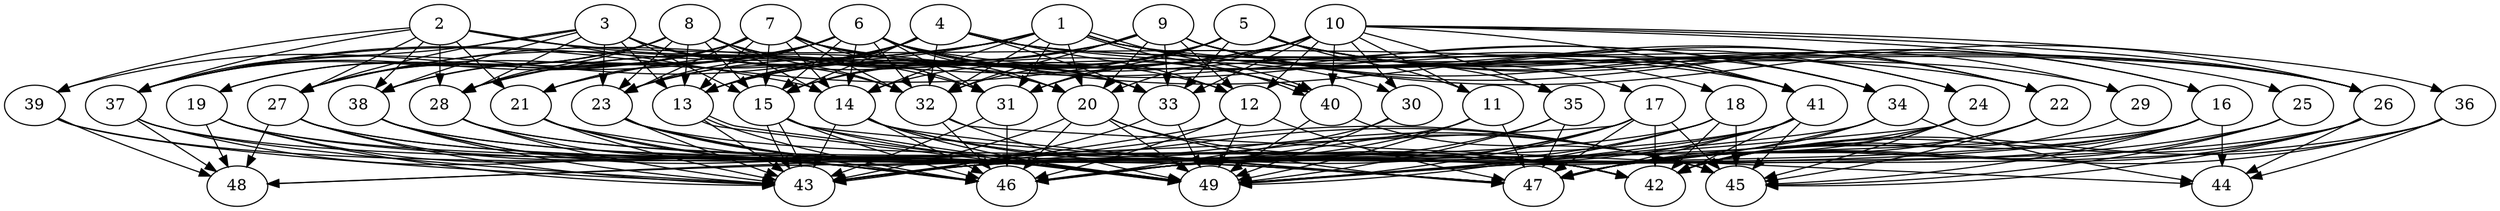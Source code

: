 // DAG (tier=3-complex, mode=compute, n=49, ccr=0.456, fat=0.760, density=0.773, regular=0.227, jump=0.229, mindata=1048576, maxdata=16777216)
// DAG automatically generated by daggen at Sun Aug 24 16:33:34 2025
// /home/ermia/Project/Environments/daggen/bin/daggen --dot --ccr 0.456 --fat 0.760 --regular 0.227 --density 0.773 --jump 0.229 --mindata 1048576 --maxdata 16777216 -n 49 
digraph G {
  1 [size="37359929150943232", alpha="0.02", expect_size="18679964575471616"]
  1 -> 13 [size ="717595091140608"]
  1 -> 14 [size ="717595091140608"]
  1 -> 20 [size ="717595091140608"]
  1 -> 22 [size ="717595091140608"]
  1 -> 24 [size ="717595091140608"]
  1 -> 26 [size ="717595091140608"]
  1 -> 27 [size ="717595091140608"]
  1 -> 28 [size ="717595091140608"]
  1 -> 31 [size ="717595091140608"]
  1 -> 32 [size ="717595091140608"]
  1 -> 37 [size ="717595091140608"]
  1 -> 40 [size ="717595091140608"]
  1 -> 40 [size ="717595091140608"]
  1 -> 41 [size ="717595091140608"]
  2 [size="271854802293072384", alpha="0.06", expect_size="135927401146536192"]
  2 -> 14 [size ="105836584108032"]
  2 -> 21 [size ="105836584108032"]
  2 -> 27 [size ="105836584108032"]
  2 -> 28 [size ="105836584108032"]
  2 -> 31 [size ="105836584108032"]
  2 -> 37 [size ="105836584108032"]
  2 -> 38 [size ="105836584108032"]
  2 -> 39 [size ="105836584108032"]
  2 -> 41 [size ="105836584108032"]
  3 [size="1159690106777370624", alpha="0.12", expect_size="579845053388685312"]
  3 -> 13 [size ="8830486315008"]
  3 -> 15 [size ="8830486315008"]
  3 -> 20 [size ="8830486315008"]
  3 -> 23 [size ="8830486315008"]
  3 -> 27 [size ="8830486315008"]
  3 -> 28 [size ="8830486315008"]
  3 -> 32 [size ="8830486315008"]
  3 -> 37 [size ="8830486315008"]
  3 -> 38 [size ="8830486315008"]
  3 -> 40 [size ="8830486315008"]
  4 [size="3109078656280237056", alpha="0.13", expect_size="1554539328140118528"]
  4 -> 12 [size ="1766138367180800"]
  4 -> 13 [size ="1766138367180800"]
  4 -> 15 [size ="1766138367180800"]
  4 -> 22 [size ="1766138367180800"]
  4 -> 23 [size ="1766138367180800"]
  4 -> 26 [size ="1766138367180800"]
  4 -> 32 [size ="1766138367180800"]
  4 -> 33 [size ="1766138367180800"]
  4 -> 34 [size ="1766138367180800"]
  4 -> 37 [size ="1766138367180800"]
  4 -> 38 [size ="1766138367180800"]
  5 [size="19488389572746805248", alpha="0.18", expect_size="9744194786373402624"]
  5 -> 11 [size ="57934948073472"]
  5 -> 13 [size ="57934948073472"]
  5 -> 14 [size ="57934948073472"]
  5 -> 15 [size ="57934948073472"]
  5 -> 16 [size ="57934948073472"]
  5 -> 24 [size ="57934948073472"]
  5 -> 29 [size ="57934948073472"]
  5 -> 31 [size ="57934948073472"]
  5 -> 32 [size ="57934948073472"]
  5 -> 33 [size ="57934948073472"]
  5 -> 34 [size ="57934948073472"]
  5 -> 37 [size ="57934948073472"]
  5 -> 41 [size ="57934948073472"]
  6 [size="2797403871666765824000", alpha="0.18", expect_size="1398701935833382912000"]
  6 -> 14 [size ="1588278906060800"]
  6 -> 15 [size ="1588278906060800"]
  6 -> 20 [size ="1588278906060800"]
  6 -> 21 [size ="1588278906060800"]
  6 -> 22 [size ="1588278906060800"]
  6 -> 23 [size ="1588278906060800"]
  6 -> 27 [size ="1588278906060800"]
  6 -> 28 [size ="1588278906060800"]
  6 -> 29 [size ="1588278906060800"]
  6 -> 30 [size ="1588278906060800"]
  6 -> 31 [size ="1588278906060800"]
  6 -> 32 [size ="1588278906060800"]
  6 -> 33 [size ="1588278906060800"]
  6 -> 35 [size ="1588278906060800"]
  6 -> 38 [size ="1588278906060800"]
  6 -> 39 [size ="1588278906060800"]
  6 -> 41 [size ="1588278906060800"]
  7 [size="1382505284992799604736", alpha="0.07", expect_size="691252642496399802368"]
  7 -> 13 [size ="992813911113728"]
  7 -> 14 [size ="992813911113728"]
  7 -> 15 [size ="992813911113728"]
  7 -> 19 [size ="992813911113728"]
  7 -> 23 [size ="992813911113728"]
  7 -> 26 [size ="992813911113728"]
  7 -> 27 [size ="992813911113728"]
  7 -> 28 [size ="992813911113728"]
  7 -> 31 [size ="992813911113728"]
  7 -> 32 [size ="992813911113728"]
  7 -> 33 [size ="992813911113728"]
  7 -> 34 [size ="992813911113728"]
  7 -> 37 [size ="992813911113728"]
  7 -> 40 [size ="992813911113728"]
  8 [size="120083938994434752", alpha="0.09", expect_size="60041969497217376"]
  8 -> 12 [size ="1982472422162432"]
  8 -> 13 [size ="1982472422162432"]
  8 -> 14 [size ="1982472422162432"]
  8 -> 15 [size ="1982472422162432"]
  8 -> 19 [size ="1982472422162432"]
  8 -> 20 [size ="1982472422162432"]
  8 -> 23 [size ="1982472422162432"]
  8 -> 27 [size ="1982472422162432"]
  8 -> 28 [size ="1982472422162432"]
  8 -> 32 [size ="1982472422162432"]
  8 -> 33 [size ="1982472422162432"]
  8 -> 37 [size ="1982472422162432"]
  9 [size="22061282726215728", alpha="0.18", expect_size="11030641363107864"]
  9 -> 12 [size ="1242223333081088"]
  9 -> 13 [size ="1242223333081088"]
  9 -> 15 [size ="1242223333081088"]
  9 -> 16 [size ="1242223333081088"]
  9 -> 17 [size ="1242223333081088"]
  9 -> 18 [size ="1242223333081088"]
  9 -> 20 [size ="1242223333081088"]
  9 -> 22 [size ="1242223333081088"]
  9 -> 23 [size ="1242223333081088"]
  9 -> 26 [size ="1242223333081088"]
  9 -> 28 [size ="1242223333081088"]
  9 -> 32 [size ="1242223333081088"]
  9 -> 33 [size ="1242223333081088"]
  10 [size="113292911894728544", alpha="0.02", expect_size="56646455947364272"]
  10 -> 11 [size ="44723704168448"]
  10 -> 12 [size ="44723704168448"]
  10 -> 20 [size ="44723704168448"]
  10 -> 21 [size ="44723704168448"]
  10 -> 25 [size ="44723704168448"]
  10 -> 26 [size ="44723704168448"]
  10 -> 27 [size ="44723704168448"]
  10 -> 30 [size ="44723704168448"]
  10 -> 31 [size ="44723704168448"]
  10 -> 33 [size ="44723704168448"]
  10 -> 35 [size ="44723704168448"]
  10 -> 36 [size ="44723704168448"]
  10 -> 40 [size ="44723704168448"]
  10 -> 41 [size ="44723704168448"]
  11 [size="1236365921550230016", alpha="0.06", expect_size="618182960775115008"]
  11 -> 43 [size ="437769373483008"]
  11 -> 46 [size ="437769373483008"]
  11 -> 47 [size ="437769373483008"]
  11 -> 49 [size ="437769373483008"]
  12 [size="632328620629800517632", alpha="0.12", expect_size="316164310314900258816"]
  12 -> 43 [size ="589366183329792"]
  12 -> 46 [size ="589366183329792"]
  12 -> 47 [size ="589366183329792"]
  12 -> 49 [size ="589366183329792"]
  13 [size="93038737841635328", alpha="0.16", expect_size="46519368920817664"]
  13 -> 43 [size ="2113261348585472"]
  13 -> 46 [size ="2113261348585472"]
  13 -> 49 [size ="2113261348585472"]
  13 -> 49 [size ="2113261348585472"]
  14 [size="705805815892555136", alpha="0.20", expect_size="352902907946277568"]
  14 -> 42 [size ="346718289788928"]
  14 -> 43 [size ="346718289788928"]
  14 -> 45 [size ="346718289788928"]
  14 -> 46 [size ="346718289788928"]
  14 -> 47 [size ="346718289788928"]
  14 -> 49 [size ="346718289788928"]
  15 [size="828434218833533568", alpha="0.06", expect_size="414217109416766784"]
  15 -> 43 [size ="378590663278592"]
  15 -> 43 [size ="378590663278592"]
  15 -> 45 [size ="378590663278592"]
  15 -> 46 [size ="378590663278592"]
  15 -> 47 [size ="378590663278592"]
  15 -> 49 [size ="378590663278592"]
  16 [size="1468879527446025601024", alpha="0.08", expect_size="734439763723012800512"]
  16 -> 42 [size ="1033746627166208"]
  16 -> 43 [size ="1033746627166208"]
  16 -> 44 [size ="1033746627166208"]
  16 -> 45 [size ="1033746627166208"]
  16 -> 48 [size ="1033746627166208"]
  16 -> 49 [size ="1033746627166208"]
  17 [size="59525120842140745728", alpha="0.05", expect_size="29762560421070372864"]
  17 -> 42 [size ="121961711665152"]
  17 -> 43 [size ="121961711665152"]
  17 -> 45 [size ="121961711665152"]
  17 -> 46 [size ="121961711665152"]
  17 -> 47 [size ="121961711665152"]
  17 -> 48 [size ="121961711665152"]
  17 -> 49 [size ="121961711665152"]
  18 [size="323274835320136512", alpha="0.13", expect_size="161637417660068256"]
  18 -> 42 [size ="215373223821312"]
  18 -> 43 [size ="215373223821312"]
  18 -> 45 [size ="215373223821312"]
  18 -> 46 [size ="215373223821312"]
  18 -> 49 [size ="215373223821312"]
  19 [size="4198292040900398", alpha="0.18", expect_size="2099146020450199"]
  19 -> 43 [size ="468969567813632"]
  19 -> 46 [size ="468969567813632"]
  19 -> 47 [size ="468969567813632"]
  19 -> 48 [size ="468969567813632"]
  19 -> 49 [size ="468969567813632"]
  20 [size="2517872666980420608", alpha="0.12", expect_size="1258936333490210304"]
  20 -> 42 [size ="937925864849408"]
  20 -> 43 [size ="937925864849408"]
  20 -> 46 [size ="937925864849408"]
  20 -> 47 [size ="937925864849408"]
  20 -> 49 [size ="937925864849408"]
  21 [size="2024947814423825408", alpha="0.18", expect_size="1012473907211912704"]
  21 -> 43 [size ="695424201523200"]
  21 -> 45 [size ="695424201523200"]
  21 -> 46 [size ="695424201523200"]
  21 -> 49 [size ="695424201523200"]
  22 [size="12632190265168840", alpha="0.00", expect_size="6316095132584420"]
  22 -> 42 [size ="987345880875008"]
  22 -> 45 [size ="987345880875008"]
  22 -> 47 [size ="987345880875008"]
  23 [size="31230898618080736", alpha="0.09", expect_size="15615449309040368"]
  23 -> 42 [size ="1496382846271488"]
  23 -> 43 [size ="1496382846271488"]
  23 -> 45 [size ="1496382846271488"]
  23 -> 46 [size ="1496382846271488"]
  23 -> 49 [size ="1496382846271488"]
  24 [size="105695168958841680", alpha="0.08", expect_size="52847584479420840"]
  24 -> 42 [size ="182711339712512"]
  24 -> 45 [size ="182711339712512"]
  24 -> 46 [size ="182711339712512"]
  24 -> 47 [size ="182711339712512"]
  24 -> 49 [size ="182711339712512"]
  25 [size="470417212914532352000", alpha="0.14", expect_size="235208606457266176000"]
  25 -> 43 [size ="483888673587200"]
  25 -> 45 [size ="483888673587200"]
  25 -> 47 [size ="483888673587200"]
  26 [size="7933775426110649", alpha="0.20", expect_size="3966887713055324"]
  26 -> 42 [size ="803834343456768"]
  26 -> 44 [size ="803834343456768"]
  26 -> 45 [size ="803834343456768"]
  26 -> 47 [size ="803834343456768"]
  26 -> 49 [size ="803834343456768"]
  27 [size="28410389190951476", alpha="0.13", expect_size="14205194595475738"]
  27 -> 42 [size ="27118725496832"]
  27 -> 43 [size ="27118725496832"]
  27 -> 46 [size ="27118725496832"]
  27 -> 47 [size ="27118725496832"]
  27 -> 48 [size ="27118725496832"]
  28 [size="164442494555080512", alpha="0.14", expect_size="82221247277540256"]
  28 -> 42 [size ="129759090573312"]
  28 -> 43 [size ="129759090573312"]
  28 -> 46 [size ="129759090573312"]
  28 -> 47 [size ="129759090573312"]
  29 [size="287320401843025084416", alpha="0.20", expect_size="143660200921512542208"]
  29 -> 42 [size ="348338088050688"]
  30 [size="2020355511522904320", alpha="0.11", expect_size="1010177755761452160"]
  30 -> 46 [size ="1257788093235200"]
  30 -> 49 [size ="1257788093235200"]
  31 [size="1394824491900137728", alpha="0.19", expect_size="697412245950068864"]
  31 -> 43 [size ="1148709169528832"]
  31 -> 46 [size ="1148709169528832"]
  32 [size="24381250026695520", alpha="0.17", expect_size="12190625013347760"]
  32 -> 44 [size ="446049667776512"]
  32 -> 46 [size ="446049667776512"]
  32 -> 49 [size ="446049667776512"]
  33 [size="20257651705466412", alpha="0.10", expect_size="10128825852733206"]
  33 -> 43 [size ="2029169118543872"]
  33 -> 49 [size ="2029169118543872"]
  34 [size="2089052873887200", alpha="0.02", expect_size="1044526436943600"]
  34 -> 44 [size ="36292473651200"]
  34 -> 46 [size ="36292473651200"]
  34 -> 47 [size ="36292473651200"]
  34 -> 49 [size ="36292473651200"]
  35 [size="175395242923346272", alpha="0.08", expect_size="87697621461673136"]
  35 -> 46 [size ="132012270682112"]
  35 -> 47 [size ="132012270682112"]
  35 -> 49 [size ="132012270682112"]
  36 [size="15126313920336172", alpha="0.02", expect_size="7563156960168086"]
  36 -> 42 [size ="1386441749823488"]
  36 -> 44 [size ="1386441749823488"]
  36 -> 46 [size ="1386441749823488"]
  36 -> 47 [size ="1386441749823488"]
  37 [size="53835294603930176", alpha="0.09", expect_size="26917647301965088"]
  37 -> 43 [size ="1153819341750272"]
  37 -> 46 [size ="1153819341750272"]
  37 -> 48 [size ="1153819341750272"]
  37 -> 49 [size ="1153819341750272"]
  38 [size="62299615616532480", alpha="0.17", expect_size="31149807808266240"]
  38 -> 42 [size ="97829833932800"]
  38 -> 43 [size ="97829833932800"]
  38 -> 46 [size ="97829833932800"]
  38 -> 47 [size ="97829833932800"]
  38 -> 49 [size ="97829833932800"]
  39 [size="1411764200562172416", alpha="0.17", expect_size="705882100281086208"]
  39 -> 42 [size ="501762540699648"]
  39 -> 43 [size ="501762540699648"]
  39 -> 48 [size ="501762540699648"]
  40 [size="1059717021118238208", alpha="0.15", expect_size="529858510559119104"]
  40 -> 45 [size ="1440668136243200"]
  40 -> 49 [size ="1440668136243200"]
  41 [size="95021462565972240", alpha="0.05", expect_size="47510731282986120"]
  41 -> 42 [size ="110779588149248"]
  41 -> 43 [size ="110779588149248"]
  41 -> 45 [size ="110779588149248"]
  41 -> 46 [size ="110779588149248"]
  41 -> 47 [size ="110779588149248"]
  41 -> 49 [size ="110779588149248"]
  42 [size="15848658756171726848", alpha="0.06", expect_size="7924329378085863424"]
  43 [size="68495822282344056", alpha="0.18", expect_size="34247911141172028"]
  44 [size="316913441616550272", alpha="0.18", expect_size="158456720808275136"]
  45 [size="544822840126576001024", alpha="0.12", expect_size="272411420063288000512"]
  46 [size="165068729657361170432", alpha="0.14", expect_size="82534364828680585216"]
  47 [size="111977937704407007232", alpha="0.01", expect_size="55988968852203503616"]
  48 [size="339857963290198016000", alpha="0.11", expect_size="169928981645099008000"]
  49 [size="4514656877421130", alpha="0.11", expect_size="2257328438710565"]
}